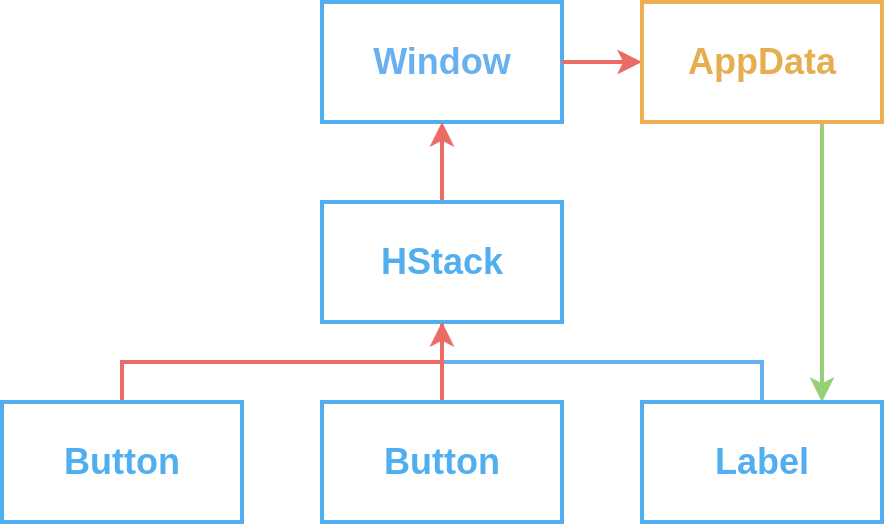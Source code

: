 <mxfile version="20.7.4" type="device"><diagram id="JQw_j_wp89M-Nm8qRik8" name="Page-1"><mxGraphModel dx="447" dy="260" grid="1" gridSize="10" guides="1" tooltips="1" connect="1" arrows="1" fold="1" page="1" pageScale="1" pageWidth="850" pageHeight="1100" math="0" shadow="0"><root><mxCell id="0"/><mxCell id="1" parent="0"/><mxCell id="qMhuYZVF_Zggzen3Ozzf-3" style="edgeStyle=orthogonalEdgeStyle;rounded=0;orthogonalLoop=1;jettySize=auto;html=1;entryX=0.5;entryY=1;entryDx=0;entryDy=0;strokeColor=#69b0ef;strokeWidth=2;endArrow=none;endFill=0;" edge="1" parent="1" source="qMhuYZVF_Zggzen3Ozzf-1" target="A_mGQeFt_w4aJp4H_wI7-3"><mxGeometry relative="1" as="geometry"><Array as="points"><mxPoint x="580" y="480"/><mxPoint x="420" y="480"/></Array></mxGeometry></mxCell><mxCell id="A_mGQeFt_w4aJp4H_wI7-1" value="&lt;font color=&quot;#69b0ef&quot; style=&quot;font-size: 18px;&quot;&gt;&lt;b&gt;Window&lt;/b&gt;&lt;/font&gt;" style="rounded=0;whiteSpace=wrap;html=1;strokeColor=#51AFEF;strokeWidth=2;fillColor=none;" parent="1" vertex="1"><mxGeometry x="360" y="300" width="120" height="60" as="geometry"/></mxCell><mxCell id="qMhuYZVF_Zggzen3Ozzf-5" value="" style="edgeStyle=orthogonalEdgeStyle;rounded=0;orthogonalLoop=1;jettySize=auto;html=1;strokeColor=#EB6B66;strokeWidth=2;fontColor=#e6ae4f;endArrow=none;endFill=0;startArrow=classic;startFill=1;" edge="1" parent="1" source="A_mGQeFt_w4aJp4H_wI7-2" target="A_mGQeFt_w4aJp4H_wI7-1"><mxGeometry relative="1" as="geometry"/></mxCell><mxCell id="qMhuYZVF_Zggzen3Ozzf-9" style="edgeStyle=orthogonalEdgeStyle;rounded=0;orthogonalLoop=1;jettySize=auto;html=1;entryX=0.75;entryY=0;entryDx=0;entryDy=0;strokeColor=#97D077;strokeWidth=2;fontColor=#e6ae4f;startArrow=none;startFill=0;endArrow=classic;endFill=1;" edge="1" parent="1" source="A_mGQeFt_w4aJp4H_wI7-2" target="qMhuYZVF_Zggzen3Ozzf-1"><mxGeometry relative="1" as="geometry"><Array as="points"><mxPoint x="610" y="390"/><mxPoint x="610" y="390"/></Array></mxGeometry></mxCell><mxCell id="A_mGQeFt_w4aJp4H_wI7-2" value="&lt;font color=&quot;#e6ae4f&quot; style=&quot;font-size: 18px;&quot;&gt;&lt;b&gt;AppData&lt;/b&gt;&lt;/font&gt;" style="rounded=0;whiteSpace=wrap;html=1;strokeColor=#EFAF51;strokeWidth=2;fillColor=none;" parent="1" vertex="1"><mxGeometry x="520" y="300" width="120" height="60" as="geometry"/></mxCell><mxCell id="A_mGQeFt_w4aJp4H_wI7-7" value="" style="edgeStyle=orthogonalEdgeStyle;rounded=0;orthogonalLoop=1;jettySize=auto;html=1;strokeWidth=2;fillColor=#dae8fc;strokeColor=#EB6B66;endArrow=classic;endFill=1;" parent="1" source="A_mGQeFt_w4aJp4H_wI7-3" target="A_mGQeFt_w4aJp4H_wI7-1" edge="1"><mxGeometry relative="1" as="geometry"/></mxCell><mxCell id="qMhuYZVF_Zggzen3Ozzf-7" value="" style="edgeStyle=orthogonalEdgeStyle;rounded=0;orthogonalLoop=1;jettySize=auto;html=1;strokeColor=#EB6B66;strokeWidth=2;fontColor=#e6ae4f;startArrow=none;startFill=0;endArrow=none;endFill=0;" edge="1" parent="1" source="A_mGQeFt_w4aJp4H_wI7-3" target="A_mGQeFt_w4aJp4H_wI7-5"><mxGeometry relative="1" as="geometry"/></mxCell><mxCell id="A_mGQeFt_w4aJp4H_wI7-3" value="&lt;font color=&quot;#51afef&quot; style=&quot;font-size: 18px;&quot;&gt;&lt;b&gt;HStack&lt;/b&gt;&lt;/font&gt;" style="rounded=0;whiteSpace=wrap;html=1;strokeColor=#51AFEF;strokeWidth=2;fillColor=none;" parent="1" vertex="1"><mxGeometry x="360" y="400" width="120" height="60" as="geometry"/></mxCell><mxCell id="qMhuYZVF_Zggzen3Ozzf-2" style="edgeStyle=orthogonalEdgeStyle;rounded=0;orthogonalLoop=1;jettySize=auto;html=1;entryX=0.5;entryY=1;entryDx=0;entryDy=0;strokeWidth=2;fillColor=#f8cecc;strokeColor=#EB6B66;endArrow=classic;endFill=1;" edge="1" parent="1" source="A_mGQeFt_w4aJp4H_wI7-4" target="A_mGQeFt_w4aJp4H_wI7-3"><mxGeometry relative="1" as="geometry"><Array as="points"><mxPoint x="260" y="480"/><mxPoint x="420" y="480"/></Array></mxGeometry></mxCell><mxCell id="A_mGQeFt_w4aJp4H_wI7-4" value="&lt;font color=&quot;#51afef&quot; style=&quot;font-size: 18px;&quot;&gt;&lt;b&gt;Button&lt;/b&gt;&lt;/font&gt;" style="rounded=0;whiteSpace=wrap;html=1;strokeColor=#51AFEF;strokeWidth=2;fillColor=none;" parent="1" vertex="1"><mxGeometry x="200" y="500" width="120" height="60" as="geometry"/></mxCell><mxCell id="A_mGQeFt_w4aJp4H_wI7-5" value="&lt;font color=&quot;#51afef&quot; style=&quot;font-size: 18px;&quot;&gt;&lt;b&gt;Button&lt;/b&gt;&lt;/font&gt;" style="rounded=0;whiteSpace=wrap;html=1;strokeWidth=2;strokeColor=#51AFEF;fillColor=none;" parent="1" vertex="1"><mxGeometry x="360" y="500" width="120" height="60" as="geometry"/></mxCell><mxCell id="qMhuYZVF_Zggzen3Ozzf-1" value="&lt;font color=&quot;#51afef&quot; style=&quot;font-size: 18px;&quot;&gt;&lt;b&gt;Label&lt;/b&gt;&lt;/font&gt;" style="rounded=0;whiteSpace=wrap;html=1;strokeWidth=2;strokeColor=#51AFEF;fillColor=none;" vertex="1" parent="1"><mxGeometry x="520" y="500" width="120" height="60" as="geometry"/></mxCell></root></mxGraphModel></diagram></mxfile>